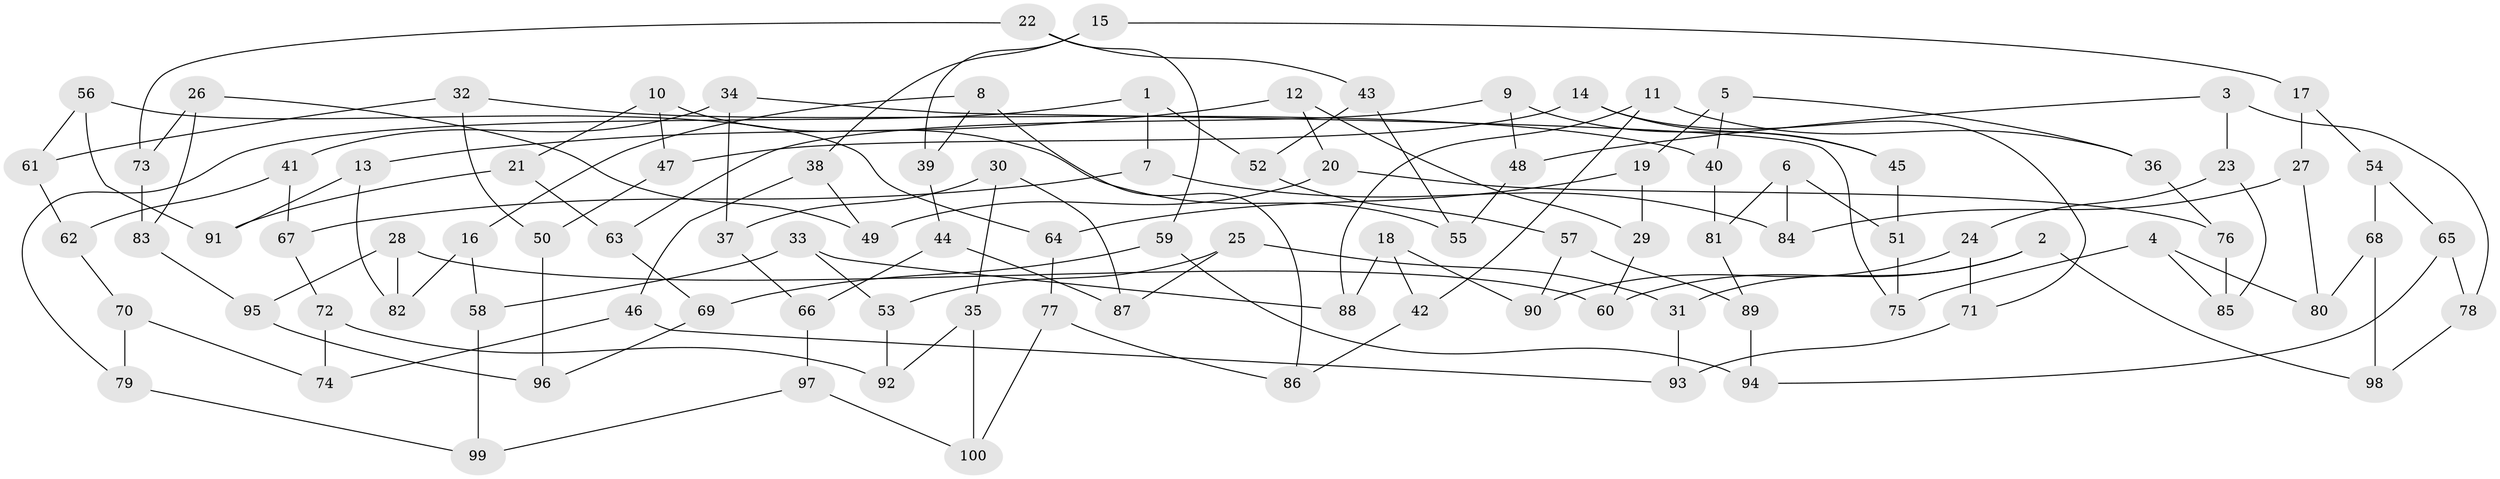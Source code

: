// Generated by graph-tools (version 1.1) at 2025/11/02/21/25 10:11:15]
// undirected, 100 vertices, 150 edges
graph export_dot {
graph [start="1"]
  node [color=gray90,style=filled];
  1;
  2;
  3;
  4;
  5;
  6;
  7;
  8;
  9;
  10;
  11;
  12;
  13;
  14;
  15;
  16;
  17;
  18;
  19;
  20;
  21;
  22;
  23;
  24;
  25;
  26;
  27;
  28;
  29;
  30;
  31;
  32;
  33;
  34;
  35;
  36;
  37;
  38;
  39;
  40;
  41;
  42;
  43;
  44;
  45;
  46;
  47;
  48;
  49;
  50;
  51;
  52;
  53;
  54;
  55;
  56;
  57;
  58;
  59;
  60;
  61;
  62;
  63;
  64;
  65;
  66;
  67;
  68;
  69;
  70;
  71;
  72;
  73;
  74;
  75;
  76;
  77;
  78;
  79;
  80;
  81;
  82;
  83;
  84;
  85;
  86;
  87;
  88;
  89;
  90;
  91;
  92;
  93;
  94;
  95;
  96;
  97;
  98;
  99;
  100;
  1 -- 79;
  1 -- 52;
  1 -- 7;
  2 -- 98;
  2 -- 60;
  2 -- 31;
  3 -- 78;
  3 -- 48;
  3 -- 23;
  4 -- 85;
  4 -- 80;
  4 -- 75;
  5 -- 19;
  5 -- 36;
  5 -- 40;
  6 -- 81;
  6 -- 51;
  6 -- 84;
  7 -- 84;
  7 -- 67;
  8 -- 86;
  8 -- 16;
  8 -- 39;
  9 -- 45;
  9 -- 63;
  9 -- 48;
  10 -- 47;
  10 -- 55;
  10 -- 21;
  11 -- 88;
  11 -- 42;
  11 -- 36;
  12 -- 20;
  12 -- 13;
  12 -- 29;
  13 -- 82;
  13 -- 91;
  14 -- 71;
  14 -- 45;
  14 -- 47;
  15 -- 38;
  15 -- 17;
  15 -- 39;
  16 -- 58;
  16 -- 82;
  17 -- 54;
  17 -- 27;
  18 -- 42;
  18 -- 88;
  18 -- 90;
  19 -- 29;
  19 -- 64;
  20 -- 49;
  20 -- 76;
  21 -- 91;
  21 -- 63;
  22 -- 43;
  22 -- 59;
  22 -- 73;
  23 -- 24;
  23 -- 85;
  24 -- 71;
  24 -- 90;
  25 -- 87;
  25 -- 53;
  25 -- 31;
  26 -- 73;
  26 -- 83;
  26 -- 49;
  27 -- 80;
  27 -- 84;
  28 -- 60;
  28 -- 95;
  28 -- 82;
  29 -- 60;
  30 -- 35;
  30 -- 87;
  30 -- 37;
  31 -- 93;
  32 -- 61;
  32 -- 40;
  32 -- 50;
  33 -- 88;
  33 -- 58;
  33 -- 53;
  34 -- 75;
  34 -- 41;
  34 -- 37;
  35 -- 100;
  35 -- 92;
  36 -- 76;
  37 -- 66;
  38 -- 46;
  38 -- 49;
  39 -- 44;
  40 -- 81;
  41 -- 67;
  41 -- 62;
  42 -- 86;
  43 -- 52;
  43 -- 55;
  44 -- 87;
  44 -- 66;
  45 -- 51;
  46 -- 93;
  46 -- 74;
  47 -- 50;
  48 -- 55;
  50 -- 96;
  51 -- 75;
  52 -- 57;
  53 -- 92;
  54 -- 68;
  54 -- 65;
  56 -- 64;
  56 -- 91;
  56 -- 61;
  57 -- 90;
  57 -- 89;
  58 -- 99;
  59 -- 69;
  59 -- 94;
  61 -- 62;
  62 -- 70;
  63 -- 69;
  64 -- 77;
  65 -- 78;
  65 -- 94;
  66 -- 97;
  67 -- 72;
  68 -- 98;
  68 -- 80;
  69 -- 96;
  70 -- 74;
  70 -- 79;
  71 -- 93;
  72 -- 92;
  72 -- 74;
  73 -- 83;
  76 -- 85;
  77 -- 86;
  77 -- 100;
  78 -- 98;
  79 -- 99;
  81 -- 89;
  83 -- 95;
  89 -- 94;
  95 -- 96;
  97 -- 100;
  97 -- 99;
}
